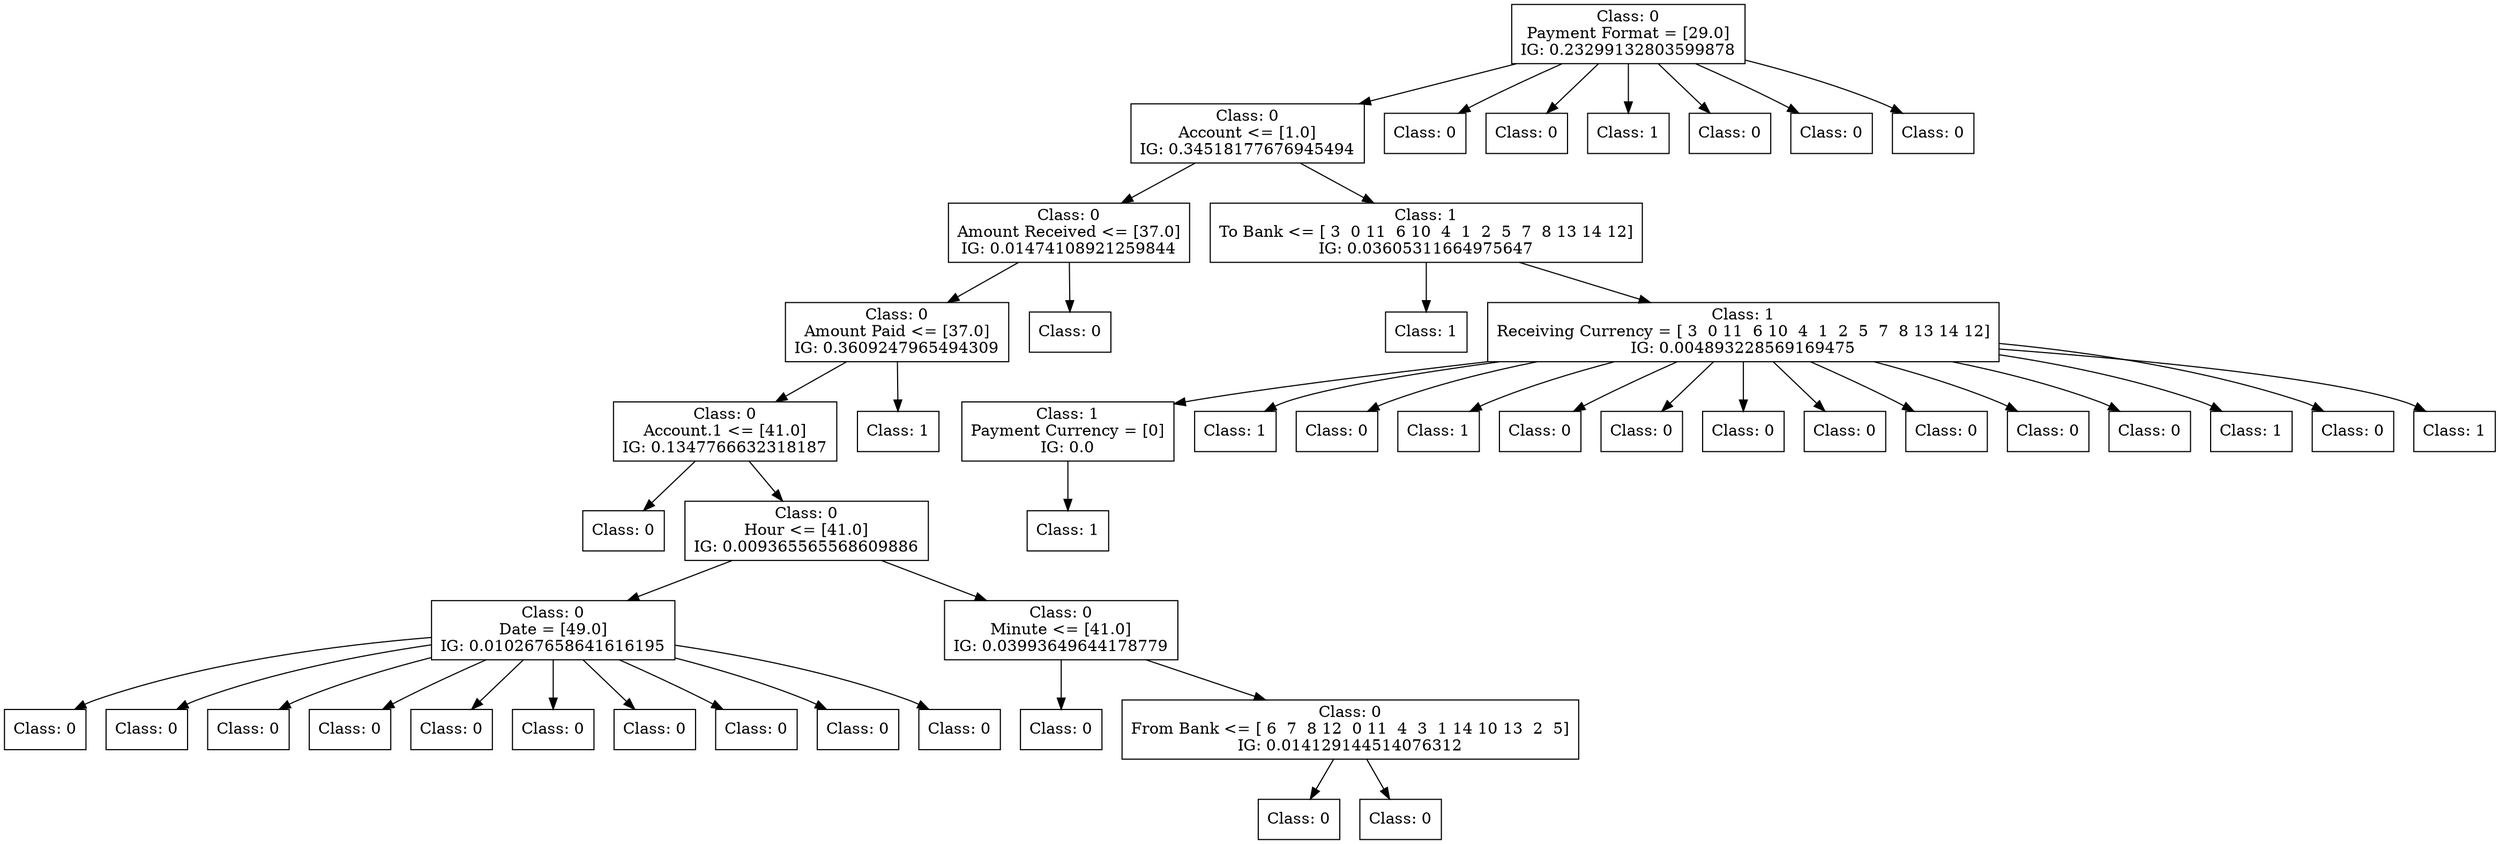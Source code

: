 digraph DecisionTree {
	rankdir=TD;
	node [shape=box];
	2486631777232 [label="Class: 0
Payment Format = [29.0]
IG: 0.23299132803599878"];
	2486631790816 [label="Class: 0
Account <= [1.0]
IG: 0.34518177676945494"];
	2486631777232 -> 2486631790816;
	2486631779632 [label="Class: 0
Amount Received <= [37.0]
IG: 0.01474108921259844"];
	2486631790816 -> 2486631779632;
	2486631785872 [label="Class: 0
Amount Paid <= [37.0]
IG: 0.3609247965494309"];
	2486631779632 -> 2486631785872;
	2486631785104 [label="Class: 0
Account.1 <= [41.0]
IG: 0.1347766632318187"];
	2486631785872 -> 2486631785104;
	2486631784528 [label="Class: 0
"];
	2486631785104 -> 2486631784528;
	2486631778240 [label="Class: 0
Hour <= [41.0]
IG: 0.009365565568609886"];
	2486631785104 -> 2486631778240;
	2486946218288 [label="Class: 0
Date = [49.0]
IG: 0.010267658641616195"];
	2486631778240 -> 2486946218288;
	2486631791248 [label="Class: 0
"];
	2486946218288 -> 2486631791248;
	2486631782464 [label="Class: 0
"];
	2486946218288 -> 2486631782464;
	2486946220448 [label="Class: 0
"];
	2486946218288 -> 2486946220448;
	2486946219440 [label="Class: 0
"];
	2486946218288 -> 2486946219440;
	2486946219680 [label="Class: 0
"];
	2486946218288 -> 2486946219680;
	2486946219200 [label="Class: 0
"];
	2486946218288 -> 2486946219200;
	2486946219920 [label="Class: 0
"];
	2486946218288 -> 2486946219920;
	2486946218912 [label="Class: 0
"];
	2486946218288 -> 2486946218912;
	2486946219008 [label="Class: 0
"];
	2486946218288 -> 2486946219008;
	2486946218768 [label="Class: 0
"];
	2486946218288 -> 2486946218768;
	2486946220304 [label="Class: 0
Minute <= [41.0]
IG: 0.03993649644178779"];
	2486631778240 -> 2486946220304;
	2486946218384 [label="Class: 0
"];
	2486946220304 -> 2486946218384;
	2486946220976 [label="Class: 0
From Bank <= [ 6  7  8 12  0 11  4  3  1 14 10 13  2  5]
IG: 0.014129144514076312"];
	2486946220304 -> 2486946220976;
	2486946220688 [label="Class: 0
"];
	2486946220976 -> 2486946220688;
	2486946221168 [label="Class: 0
"];
	2486946220976 -> 2486946221168;
	2486631792016 [label="Class: 1
"];
	2486631785872 -> 2486631792016;
	2486631784480 [label="Class: 0
"];
	2486631779632 -> 2486631784480;
	2486631791296 [label="Class: 1
To Bank <= [ 3  0 11  6 10  4  1  2  5  7  8 13 14 12]
IG: 0.03605311664975647"];
	2486631790816 -> 2486631791296;
	2486946220064 [label="Class: 1
"];
	2486631791296 -> 2486946220064;
	2486946221360 [label="Class: 1
Receiving Currency = [ 3  0 11  6 10  4  1  2  5  7  8 13 14 12]
IG: 0.004893228569169475"];
	2486631791296 -> 2486946221360;
	2486946220880 [label="Class: 1
Payment Currency = [0]
IG: 0.0"];
	2486946221360 -> 2486946220880;
	2486946221840 [label="Class: 1
"];
	2486946220880 -> 2486946221840;
	2486946219536 [label="Class: 1
"];
	2486946221360 -> 2486946219536;
	2486946219728 [label="Class: 0
"];
	2486946221360 -> 2486946219728;
	2486946220784 [label="Class: 1
"];
	2486946221360 -> 2486946220784;
	2486946219872 [label="Class: 0
"];
	2486946221360 -> 2486946219872;
	2486946218624 [label="Class: 0
"];
	2486946221360 -> 2486946218624;
	2486946219488 [label="Class: 0
"];
	2486946221360 -> 2486946219488;
	2486946218432 [label="Class: 0
"];
	2486946221360 -> 2486946218432;
	2486946218864 [label="Class: 0
"];
	2486946221360 -> 2486946218864;
	2486946219296 [label="Class: 0
"];
	2486946221360 -> 2486946219296;
	2486946218672 [label="Class: 0
"];
	2486946221360 -> 2486946218672;
	2486946218960 [label="Class: 1
"];
	2486946221360 -> 2486946218960;
	2486946219344 [label="Class: 0
"];
	2486946221360 -> 2486946219344;
	2486946220016 [label="Class: 1
"];
	2486946221360 -> 2486946220016;
	2486631790720 [label="Class: 0
"];
	2486631777232 -> 2486631790720;
	2486631786064 [label="Class: 0
"];
	2486631777232 -> 2486631786064;
	2486631791632 [label="Class: 1
"];
	2486631777232 -> 2486631791632;
	2486631783088 [label="Class: 0
"];
	2486631777232 -> 2486631783088;
	2486631790384 [label="Class: 0
"];
	2486631777232 -> 2486631790384;
	2486631788128 [label="Class: 0
"];
	2486631777232 -> 2486631788128;
}
